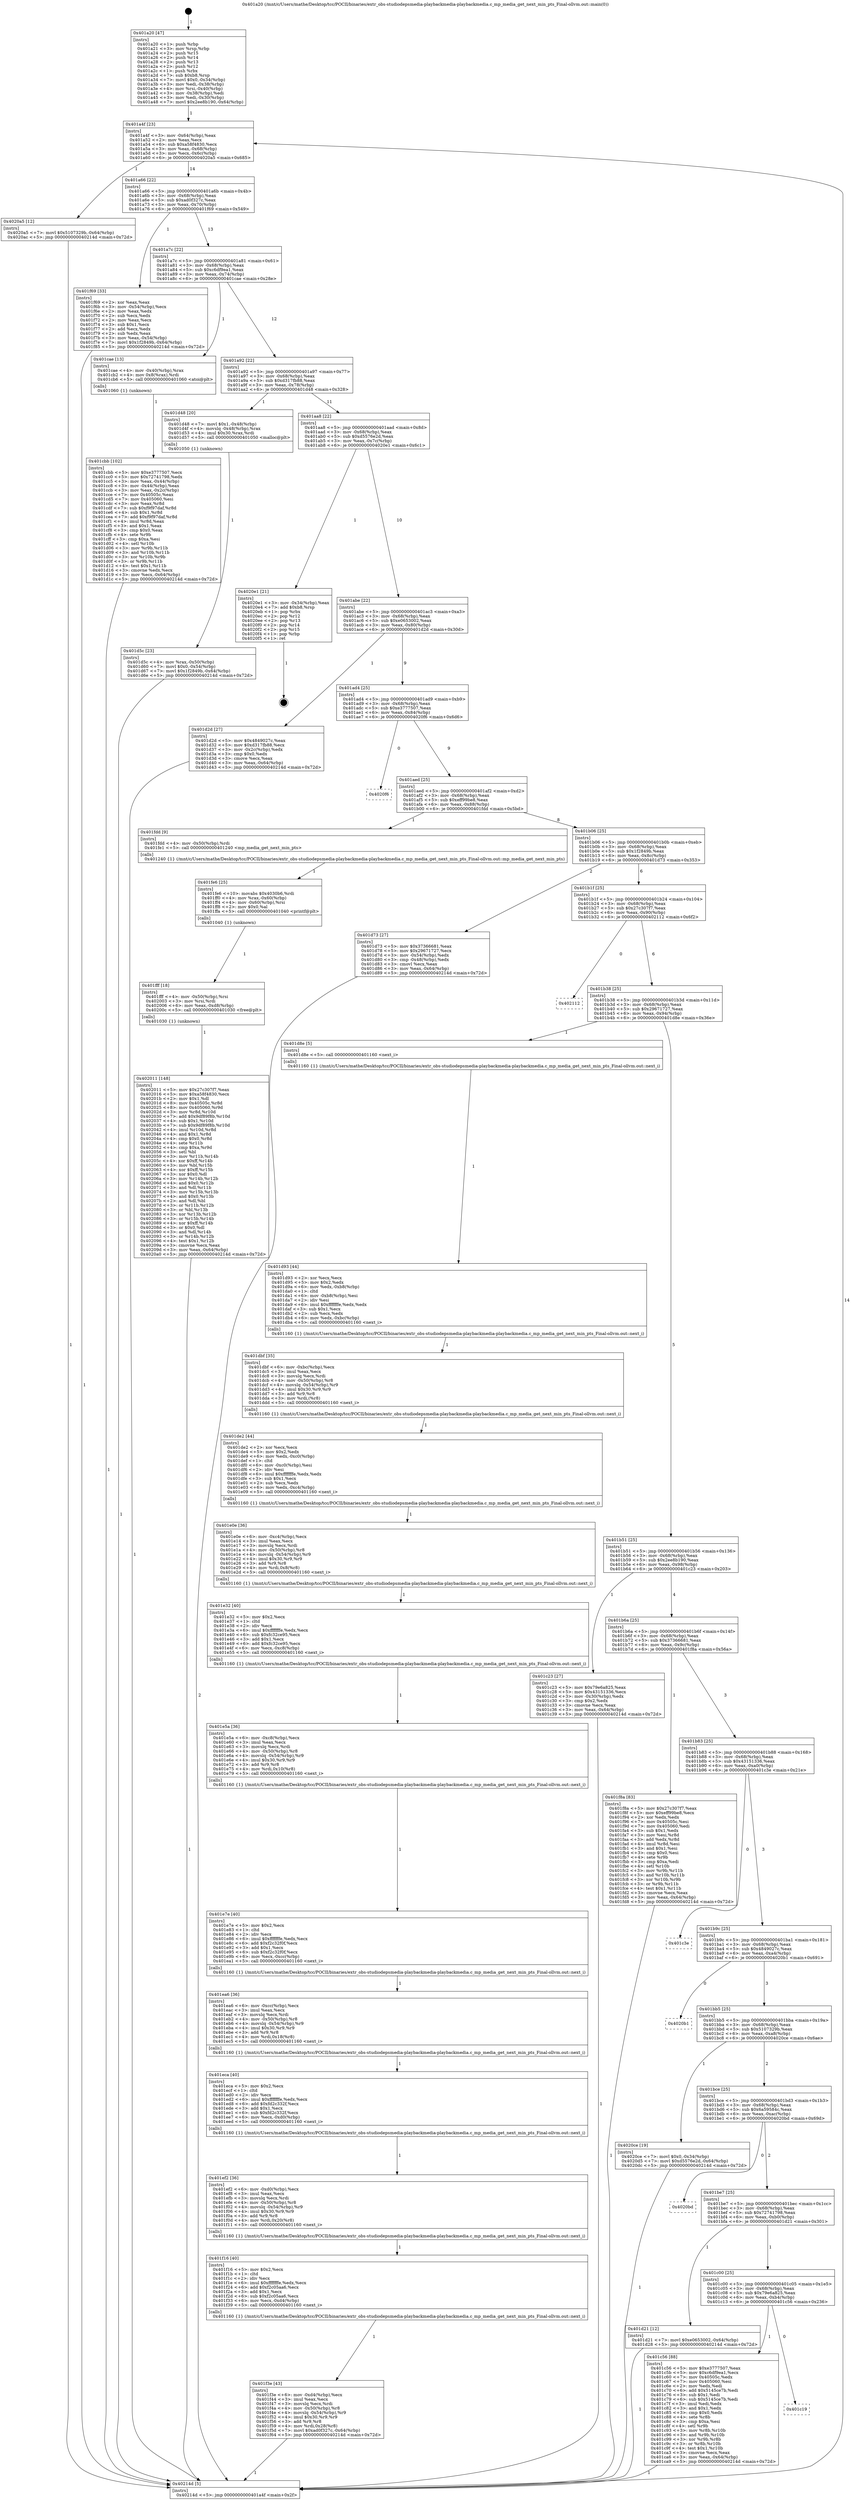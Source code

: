 digraph "0x401a20" {
  label = "0x401a20 (/mnt/c/Users/mathe/Desktop/tcc/POCII/binaries/extr_obs-studiodepsmedia-playbackmedia-playbackmedia.c_mp_media_get_next_min_pts_Final-ollvm.out::main(0))"
  labelloc = "t"
  node[shape=record]

  Entry [label="",width=0.3,height=0.3,shape=circle,fillcolor=black,style=filled]
  "0x401a4f" [label="{
     0x401a4f [23]\l
     | [instrs]\l
     &nbsp;&nbsp;0x401a4f \<+3\>: mov -0x64(%rbp),%eax\l
     &nbsp;&nbsp;0x401a52 \<+2\>: mov %eax,%ecx\l
     &nbsp;&nbsp;0x401a54 \<+6\>: sub $0xa58f4830,%ecx\l
     &nbsp;&nbsp;0x401a5a \<+3\>: mov %eax,-0x68(%rbp)\l
     &nbsp;&nbsp;0x401a5d \<+3\>: mov %ecx,-0x6c(%rbp)\l
     &nbsp;&nbsp;0x401a60 \<+6\>: je 00000000004020a5 \<main+0x685\>\l
  }"]
  "0x4020a5" [label="{
     0x4020a5 [12]\l
     | [instrs]\l
     &nbsp;&nbsp;0x4020a5 \<+7\>: movl $0x5107329b,-0x64(%rbp)\l
     &nbsp;&nbsp;0x4020ac \<+5\>: jmp 000000000040214d \<main+0x72d\>\l
  }"]
  "0x401a66" [label="{
     0x401a66 [22]\l
     | [instrs]\l
     &nbsp;&nbsp;0x401a66 \<+5\>: jmp 0000000000401a6b \<main+0x4b\>\l
     &nbsp;&nbsp;0x401a6b \<+3\>: mov -0x68(%rbp),%eax\l
     &nbsp;&nbsp;0x401a6e \<+5\>: sub $0xad0f327c,%eax\l
     &nbsp;&nbsp;0x401a73 \<+3\>: mov %eax,-0x70(%rbp)\l
     &nbsp;&nbsp;0x401a76 \<+6\>: je 0000000000401f69 \<main+0x549\>\l
  }"]
  Exit [label="",width=0.3,height=0.3,shape=circle,fillcolor=black,style=filled,peripheries=2]
  "0x401f69" [label="{
     0x401f69 [33]\l
     | [instrs]\l
     &nbsp;&nbsp;0x401f69 \<+2\>: xor %eax,%eax\l
     &nbsp;&nbsp;0x401f6b \<+3\>: mov -0x54(%rbp),%ecx\l
     &nbsp;&nbsp;0x401f6e \<+2\>: mov %eax,%edx\l
     &nbsp;&nbsp;0x401f70 \<+2\>: sub %ecx,%edx\l
     &nbsp;&nbsp;0x401f72 \<+2\>: mov %eax,%ecx\l
     &nbsp;&nbsp;0x401f74 \<+3\>: sub $0x1,%ecx\l
     &nbsp;&nbsp;0x401f77 \<+2\>: add %ecx,%edx\l
     &nbsp;&nbsp;0x401f79 \<+2\>: sub %edx,%eax\l
     &nbsp;&nbsp;0x401f7b \<+3\>: mov %eax,-0x54(%rbp)\l
     &nbsp;&nbsp;0x401f7e \<+7\>: movl $0x1f2849b,-0x64(%rbp)\l
     &nbsp;&nbsp;0x401f85 \<+5\>: jmp 000000000040214d \<main+0x72d\>\l
  }"]
  "0x401a7c" [label="{
     0x401a7c [22]\l
     | [instrs]\l
     &nbsp;&nbsp;0x401a7c \<+5\>: jmp 0000000000401a81 \<main+0x61\>\l
     &nbsp;&nbsp;0x401a81 \<+3\>: mov -0x68(%rbp),%eax\l
     &nbsp;&nbsp;0x401a84 \<+5\>: sub $0xc6df9ea1,%eax\l
     &nbsp;&nbsp;0x401a89 \<+3\>: mov %eax,-0x74(%rbp)\l
     &nbsp;&nbsp;0x401a8c \<+6\>: je 0000000000401cae \<main+0x28e\>\l
  }"]
  "0x402011" [label="{
     0x402011 [148]\l
     | [instrs]\l
     &nbsp;&nbsp;0x402011 \<+5\>: mov $0x27c307f7,%eax\l
     &nbsp;&nbsp;0x402016 \<+5\>: mov $0xa58f4830,%ecx\l
     &nbsp;&nbsp;0x40201b \<+2\>: mov $0x1,%dl\l
     &nbsp;&nbsp;0x40201d \<+8\>: mov 0x40505c,%r8d\l
     &nbsp;&nbsp;0x402025 \<+8\>: mov 0x405060,%r9d\l
     &nbsp;&nbsp;0x40202d \<+3\>: mov %r8d,%r10d\l
     &nbsp;&nbsp;0x402030 \<+7\>: add $0x9df89f8b,%r10d\l
     &nbsp;&nbsp;0x402037 \<+4\>: sub $0x1,%r10d\l
     &nbsp;&nbsp;0x40203b \<+7\>: sub $0x9df89f8b,%r10d\l
     &nbsp;&nbsp;0x402042 \<+4\>: imul %r10d,%r8d\l
     &nbsp;&nbsp;0x402046 \<+4\>: and $0x1,%r8d\l
     &nbsp;&nbsp;0x40204a \<+4\>: cmp $0x0,%r8d\l
     &nbsp;&nbsp;0x40204e \<+4\>: sete %r11b\l
     &nbsp;&nbsp;0x402052 \<+4\>: cmp $0xa,%r9d\l
     &nbsp;&nbsp;0x402056 \<+3\>: setl %bl\l
     &nbsp;&nbsp;0x402059 \<+3\>: mov %r11b,%r14b\l
     &nbsp;&nbsp;0x40205c \<+4\>: xor $0xff,%r14b\l
     &nbsp;&nbsp;0x402060 \<+3\>: mov %bl,%r15b\l
     &nbsp;&nbsp;0x402063 \<+4\>: xor $0xff,%r15b\l
     &nbsp;&nbsp;0x402067 \<+3\>: xor $0x0,%dl\l
     &nbsp;&nbsp;0x40206a \<+3\>: mov %r14b,%r12b\l
     &nbsp;&nbsp;0x40206d \<+4\>: and $0x0,%r12b\l
     &nbsp;&nbsp;0x402071 \<+3\>: and %dl,%r11b\l
     &nbsp;&nbsp;0x402074 \<+3\>: mov %r15b,%r13b\l
     &nbsp;&nbsp;0x402077 \<+4\>: and $0x0,%r13b\l
     &nbsp;&nbsp;0x40207b \<+2\>: and %dl,%bl\l
     &nbsp;&nbsp;0x40207d \<+3\>: or %r11b,%r12b\l
     &nbsp;&nbsp;0x402080 \<+3\>: or %bl,%r13b\l
     &nbsp;&nbsp;0x402083 \<+3\>: xor %r13b,%r12b\l
     &nbsp;&nbsp;0x402086 \<+3\>: or %r15b,%r14b\l
     &nbsp;&nbsp;0x402089 \<+4\>: xor $0xff,%r14b\l
     &nbsp;&nbsp;0x40208d \<+3\>: or $0x0,%dl\l
     &nbsp;&nbsp;0x402090 \<+3\>: and %dl,%r14b\l
     &nbsp;&nbsp;0x402093 \<+3\>: or %r14b,%r12b\l
     &nbsp;&nbsp;0x402096 \<+4\>: test $0x1,%r12b\l
     &nbsp;&nbsp;0x40209a \<+3\>: cmovne %ecx,%eax\l
     &nbsp;&nbsp;0x40209d \<+3\>: mov %eax,-0x64(%rbp)\l
     &nbsp;&nbsp;0x4020a0 \<+5\>: jmp 000000000040214d \<main+0x72d\>\l
  }"]
  "0x401cae" [label="{
     0x401cae [13]\l
     | [instrs]\l
     &nbsp;&nbsp;0x401cae \<+4\>: mov -0x40(%rbp),%rax\l
     &nbsp;&nbsp;0x401cb2 \<+4\>: mov 0x8(%rax),%rdi\l
     &nbsp;&nbsp;0x401cb6 \<+5\>: call 0000000000401060 \<atoi@plt\>\l
     | [calls]\l
     &nbsp;&nbsp;0x401060 \{1\} (unknown)\l
  }"]
  "0x401a92" [label="{
     0x401a92 [22]\l
     | [instrs]\l
     &nbsp;&nbsp;0x401a92 \<+5\>: jmp 0000000000401a97 \<main+0x77\>\l
     &nbsp;&nbsp;0x401a97 \<+3\>: mov -0x68(%rbp),%eax\l
     &nbsp;&nbsp;0x401a9a \<+5\>: sub $0xd317fb88,%eax\l
     &nbsp;&nbsp;0x401a9f \<+3\>: mov %eax,-0x78(%rbp)\l
     &nbsp;&nbsp;0x401aa2 \<+6\>: je 0000000000401d48 \<main+0x328\>\l
  }"]
  "0x401fff" [label="{
     0x401fff [18]\l
     | [instrs]\l
     &nbsp;&nbsp;0x401fff \<+4\>: mov -0x50(%rbp),%rsi\l
     &nbsp;&nbsp;0x402003 \<+3\>: mov %rsi,%rdi\l
     &nbsp;&nbsp;0x402006 \<+6\>: mov %eax,-0xd8(%rbp)\l
     &nbsp;&nbsp;0x40200c \<+5\>: call 0000000000401030 \<free@plt\>\l
     | [calls]\l
     &nbsp;&nbsp;0x401030 \{1\} (unknown)\l
  }"]
  "0x401d48" [label="{
     0x401d48 [20]\l
     | [instrs]\l
     &nbsp;&nbsp;0x401d48 \<+7\>: movl $0x1,-0x48(%rbp)\l
     &nbsp;&nbsp;0x401d4f \<+4\>: movslq -0x48(%rbp),%rax\l
     &nbsp;&nbsp;0x401d53 \<+4\>: imul $0x30,%rax,%rdi\l
     &nbsp;&nbsp;0x401d57 \<+5\>: call 0000000000401050 \<malloc@plt\>\l
     | [calls]\l
     &nbsp;&nbsp;0x401050 \{1\} (unknown)\l
  }"]
  "0x401aa8" [label="{
     0x401aa8 [22]\l
     | [instrs]\l
     &nbsp;&nbsp;0x401aa8 \<+5\>: jmp 0000000000401aad \<main+0x8d\>\l
     &nbsp;&nbsp;0x401aad \<+3\>: mov -0x68(%rbp),%eax\l
     &nbsp;&nbsp;0x401ab0 \<+5\>: sub $0xd5576e2d,%eax\l
     &nbsp;&nbsp;0x401ab5 \<+3\>: mov %eax,-0x7c(%rbp)\l
     &nbsp;&nbsp;0x401ab8 \<+6\>: je 00000000004020e1 \<main+0x6c1\>\l
  }"]
  "0x401fe6" [label="{
     0x401fe6 [25]\l
     | [instrs]\l
     &nbsp;&nbsp;0x401fe6 \<+10\>: movabs $0x4030b6,%rdi\l
     &nbsp;&nbsp;0x401ff0 \<+4\>: mov %rax,-0x60(%rbp)\l
     &nbsp;&nbsp;0x401ff4 \<+4\>: mov -0x60(%rbp),%rsi\l
     &nbsp;&nbsp;0x401ff8 \<+2\>: mov $0x0,%al\l
     &nbsp;&nbsp;0x401ffa \<+5\>: call 0000000000401040 \<printf@plt\>\l
     | [calls]\l
     &nbsp;&nbsp;0x401040 \{1\} (unknown)\l
  }"]
  "0x4020e1" [label="{
     0x4020e1 [21]\l
     | [instrs]\l
     &nbsp;&nbsp;0x4020e1 \<+3\>: mov -0x34(%rbp),%eax\l
     &nbsp;&nbsp;0x4020e4 \<+7\>: add $0xb8,%rsp\l
     &nbsp;&nbsp;0x4020eb \<+1\>: pop %rbx\l
     &nbsp;&nbsp;0x4020ec \<+2\>: pop %r12\l
     &nbsp;&nbsp;0x4020ee \<+2\>: pop %r13\l
     &nbsp;&nbsp;0x4020f0 \<+2\>: pop %r14\l
     &nbsp;&nbsp;0x4020f2 \<+2\>: pop %r15\l
     &nbsp;&nbsp;0x4020f4 \<+1\>: pop %rbp\l
     &nbsp;&nbsp;0x4020f5 \<+1\>: ret\l
  }"]
  "0x401abe" [label="{
     0x401abe [22]\l
     | [instrs]\l
     &nbsp;&nbsp;0x401abe \<+5\>: jmp 0000000000401ac3 \<main+0xa3\>\l
     &nbsp;&nbsp;0x401ac3 \<+3\>: mov -0x68(%rbp),%eax\l
     &nbsp;&nbsp;0x401ac6 \<+5\>: sub $0xe0653002,%eax\l
     &nbsp;&nbsp;0x401acb \<+3\>: mov %eax,-0x80(%rbp)\l
     &nbsp;&nbsp;0x401ace \<+6\>: je 0000000000401d2d \<main+0x30d\>\l
  }"]
  "0x401f3e" [label="{
     0x401f3e [43]\l
     | [instrs]\l
     &nbsp;&nbsp;0x401f3e \<+6\>: mov -0xd4(%rbp),%ecx\l
     &nbsp;&nbsp;0x401f44 \<+3\>: imul %eax,%ecx\l
     &nbsp;&nbsp;0x401f47 \<+3\>: movslq %ecx,%rdi\l
     &nbsp;&nbsp;0x401f4a \<+4\>: mov -0x50(%rbp),%r8\l
     &nbsp;&nbsp;0x401f4e \<+4\>: movslq -0x54(%rbp),%r9\l
     &nbsp;&nbsp;0x401f52 \<+4\>: imul $0x30,%r9,%r9\l
     &nbsp;&nbsp;0x401f56 \<+3\>: add %r9,%r8\l
     &nbsp;&nbsp;0x401f59 \<+4\>: mov %rdi,0x28(%r8)\l
     &nbsp;&nbsp;0x401f5d \<+7\>: movl $0xad0f327c,-0x64(%rbp)\l
     &nbsp;&nbsp;0x401f64 \<+5\>: jmp 000000000040214d \<main+0x72d\>\l
  }"]
  "0x401d2d" [label="{
     0x401d2d [27]\l
     | [instrs]\l
     &nbsp;&nbsp;0x401d2d \<+5\>: mov $0x4849027c,%eax\l
     &nbsp;&nbsp;0x401d32 \<+5\>: mov $0xd317fb88,%ecx\l
     &nbsp;&nbsp;0x401d37 \<+3\>: mov -0x2c(%rbp),%edx\l
     &nbsp;&nbsp;0x401d3a \<+3\>: cmp $0x0,%edx\l
     &nbsp;&nbsp;0x401d3d \<+3\>: cmove %ecx,%eax\l
     &nbsp;&nbsp;0x401d40 \<+3\>: mov %eax,-0x64(%rbp)\l
     &nbsp;&nbsp;0x401d43 \<+5\>: jmp 000000000040214d \<main+0x72d\>\l
  }"]
  "0x401ad4" [label="{
     0x401ad4 [25]\l
     | [instrs]\l
     &nbsp;&nbsp;0x401ad4 \<+5\>: jmp 0000000000401ad9 \<main+0xb9\>\l
     &nbsp;&nbsp;0x401ad9 \<+3\>: mov -0x68(%rbp),%eax\l
     &nbsp;&nbsp;0x401adc \<+5\>: sub $0xe3777507,%eax\l
     &nbsp;&nbsp;0x401ae1 \<+6\>: mov %eax,-0x84(%rbp)\l
     &nbsp;&nbsp;0x401ae7 \<+6\>: je 00000000004020f6 \<main+0x6d6\>\l
  }"]
  "0x401f16" [label="{
     0x401f16 [40]\l
     | [instrs]\l
     &nbsp;&nbsp;0x401f16 \<+5\>: mov $0x2,%ecx\l
     &nbsp;&nbsp;0x401f1b \<+1\>: cltd\l
     &nbsp;&nbsp;0x401f1c \<+2\>: idiv %ecx\l
     &nbsp;&nbsp;0x401f1e \<+6\>: imul $0xfffffffe,%edx,%ecx\l
     &nbsp;&nbsp;0x401f24 \<+6\>: add $0xf2c05aa6,%ecx\l
     &nbsp;&nbsp;0x401f2a \<+3\>: add $0x1,%ecx\l
     &nbsp;&nbsp;0x401f2d \<+6\>: sub $0xf2c05aa6,%ecx\l
     &nbsp;&nbsp;0x401f33 \<+6\>: mov %ecx,-0xd4(%rbp)\l
     &nbsp;&nbsp;0x401f39 \<+5\>: call 0000000000401160 \<next_i\>\l
     | [calls]\l
     &nbsp;&nbsp;0x401160 \{1\} (/mnt/c/Users/mathe/Desktop/tcc/POCII/binaries/extr_obs-studiodepsmedia-playbackmedia-playbackmedia.c_mp_media_get_next_min_pts_Final-ollvm.out::next_i)\l
  }"]
  "0x4020f6" [label="{
     0x4020f6\l
  }", style=dashed]
  "0x401aed" [label="{
     0x401aed [25]\l
     | [instrs]\l
     &nbsp;&nbsp;0x401aed \<+5\>: jmp 0000000000401af2 \<main+0xd2\>\l
     &nbsp;&nbsp;0x401af2 \<+3\>: mov -0x68(%rbp),%eax\l
     &nbsp;&nbsp;0x401af5 \<+5\>: sub $0xeff99be8,%eax\l
     &nbsp;&nbsp;0x401afa \<+6\>: mov %eax,-0x88(%rbp)\l
     &nbsp;&nbsp;0x401b00 \<+6\>: je 0000000000401fdd \<main+0x5bd\>\l
  }"]
  "0x401ef2" [label="{
     0x401ef2 [36]\l
     | [instrs]\l
     &nbsp;&nbsp;0x401ef2 \<+6\>: mov -0xd0(%rbp),%ecx\l
     &nbsp;&nbsp;0x401ef8 \<+3\>: imul %eax,%ecx\l
     &nbsp;&nbsp;0x401efb \<+3\>: movslq %ecx,%rdi\l
     &nbsp;&nbsp;0x401efe \<+4\>: mov -0x50(%rbp),%r8\l
     &nbsp;&nbsp;0x401f02 \<+4\>: movslq -0x54(%rbp),%r9\l
     &nbsp;&nbsp;0x401f06 \<+4\>: imul $0x30,%r9,%r9\l
     &nbsp;&nbsp;0x401f0a \<+3\>: add %r9,%r8\l
     &nbsp;&nbsp;0x401f0d \<+4\>: mov %rdi,0x20(%r8)\l
     &nbsp;&nbsp;0x401f11 \<+5\>: call 0000000000401160 \<next_i\>\l
     | [calls]\l
     &nbsp;&nbsp;0x401160 \{1\} (/mnt/c/Users/mathe/Desktop/tcc/POCII/binaries/extr_obs-studiodepsmedia-playbackmedia-playbackmedia.c_mp_media_get_next_min_pts_Final-ollvm.out::next_i)\l
  }"]
  "0x401fdd" [label="{
     0x401fdd [9]\l
     | [instrs]\l
     &nbsp;&nbsp;0x401fdd \<+4\>: mov -0x50(%rbp),%rdi\l
     &nbsp;&nbsp;0x401fe1 \<+5\>: call 0000000000401240 \<mp_media_get_next_min_pts\>\l
     | [calls]\l
     &nbsp;&nbsp;0x401240 \{1\} (/mnt/c/Users/mathe/Desktop/tcc/POCII/binaries/extr_obs-studiodepsmedia-playbackmedia-playbackmedia.c_mp_media_get_next_min_pts_Final-ollvm.out::mp_media_get_next_min_pts)\l
  }"]
  "0x401b06" [label="{
     0x401b06 [25]\l
     | [instrs]\l
     &nbsp;&nbsp;0x401b06 \<+5\>: jmp 0000000000401b0b \<main+0xeb\>\l
     &nbsp;&nbsp;0x401b0b \<+3\>: mov -0x68(%rbp),%eax\l
     &nbsp;&nbsp;0x401b0e \<+5\>: sub $0x1f2849b,%eax\l
     &nbsp;&nbsp;0x401b13 \<+6\>: mov %eax,-0x8c(%rbp)\l
     &nbsp;&nbsp;0x401b19 \<+6\>: je 0000000000401d73 \<main+0x353\>\l
  }"]
  "0x401eca" [label="{
     0x401eca [40]\l
     | [instrs]\l
     &nbsp;&nbsp;0x401eca \<+5\>: mov $0x2,%ecx\l
     &nbsp;&nbsp;0x401ecf \<+1\>: cltd\l
     &nbsp;&nbsp;0x401ed0 \<+2\>: idiv %ecx\l
     &nbsp;&nbsp;0x401ed2 \<+6\>: imul $0xfffffffe,%edx,%ecx\l
     &nbsp;&nbsp;0x401ed8 \<+6\>: add $0xfd2c332f,%ecx\l
     &nbsp;&nbsp;0x401ede \<+3\>: add $0x1,%ecx\l
     &nbsp;&nbsp;0x401ee1 \<+6\>: sub $0xfd2c332f,%ecx\l
     &nbsp;&nbsp;0x401ee7 \<+6\>: mov %ecx,-0xd0(%rbp)\l
     &nbsp;&nbsp;0x401eed \<+5\>: call 0000000000401160 \<next_i\>\l
     | [calls]\l
     &nbsp;&nbsp;0x401160 \{1\} (/mnt/c/Users/mathe/Desktop/tcc/POCII/binaries/extr_obs-studiodepsmedia-playbackmedia-playbackmedia.c_mp_media_get_next_min_pts_Final-ollvm.out::next_i)\l
  }"]
  "0x401d73" [label="{
     0x401d73 [27]\l
     | [instrs]\l
     &nbsp;&nbsp;0x401d73 \<+5\>: mov $0x37366681,%eax\l
     &nbsp;&nbsp;0x401d78 \<+5\>: mov $0x29671727,%ecx\l
     &nbsp;&nbsp;0x401d7d \<+3\>: mov -0x54(%rbp),%edx\l
     &nbsp;&nbsp;0x401d80 \<+3\>: cmp -0x48(%rbp),%edx\l
     &nbsp;&nbsp;0x401d83 \<+3\>: cmovl %ecx,%eax\l
     &nbsp;&nbsp;0x401d86 \<+3\>: mov %eax,-0x64(%rbp)\l
     &nbsp;&nbsp;0x401d89 \<+5\>: jmp 000000000040214d \<main+0x72d\>\l
  }"]
  "0x401b1f" [label="{
     0x401b1f [25]\l
     | [instrs]\l
     &nbsp;&nbsp;0x401b1f \<+5\>: jmp 0000000000401b24 \<main+0x104\>\l
     &nbsp;&nbsp;0x401b24 \<+3\>: mov -0x68(%rbp),%eax\l
     &nbsp;&nbsp;0x401b27 \<+5\>: sub $0x27c307f7,%eax\l
     &nbsp;&nbsp;0x401b2c \<+6\>: mov %eax,-0x90(%rbp)\l
     &nbsp;&nbsp;0x401b32 \<+6\>: je 0000000000402112 \<main+0x6f2\>\l
  }"]
  "0x401ea6" [label="{
     0x401ea6 [36]\l
     | [instrs]\l
     &nbsp;&nbsp;0x401ea6 \<+6\>: mov -0xcc(%rbp),%ecx\l
     &nbsp;&nbsp;0x401eac \<+3\>: imul %eax,%ecx\l
     &nbsp;&nbsp;0x401eaf \<+3\>: movslq %ecx,%rdi\l
     &nbsp;&nbsp;0x401eb2 \<+4\>: mov -0x50(%rbp),%r8\l
     &nbsp;&nbsp;0x401eb6 \<+4\>: movslq -0x54(%rbp),%r9\l
     &nbsp;&nbsp;0x401eba \<+4\>: imul $0x30,%r9,%r9\l
     &nbsp;&nbsp;0x401ebe \<+3\>: add %r9,%r8\l
     &nbsp;&nbsp;0x401ec1 \<+4\>: mov %rdi,0x18(%r8)\l
     &nbsp;&nbsp;0x401ec5 \<+5\>: call 0000000000401160 \<next_i\>\l
     | [calls]\l
     &nbsp;&nbsp;0x401160 \{1\} (/mnt/c/Users/mathe/Desktop/tcc/POCII/binaries/extr_obs-studiodepsmedia-playbackmedia-playbackmedia.c_mp_media_get_next_min_pts_Final-ollvm.out::next_i)\l
  }"]
  "0x402112" [label="{
     0x402112\l
  }", style=dashed]
  "0x401b38" [label="{
     0x401b38 [25]\l
     | [instrs]\l
     &nbsp;&nbsp;0x401b38 \<+5\>: jmp 0000000000401b3d \<main+0x11d\>\l
     &nbsp;&nbsp;0x401b3d \<+3\>: mov -0x68(%rbp),%eax\l
     &nbsp;&nbsp;0x401b40 \<+5\>: sub $0x29671727,%eax\l
     &nbsp;&nbsp;0x401b45 \<+6\>: mov %eax,-0x94(%rbp)\l
     &nbsp;&nbsp;0x401b4b \<+6\>: je 0000000000401d8e \<main+0x36e\>\l
  }"]
  "0x401e7e" [label="{
     0x401e7e [40]\l
     | [instrs]\l
     &nbsp;&nbsp;0x401e7e \<+5\>: mov $0x2,%ecx\l
     &nbsp;&nbsp;0x401e83 \<+1\>: cltd\l
     &nbsp;&nbsp;0x401e84 \<+2\>: idiv %ecx\l
     &nbsp;&nbsp;0x401e86 \<+6\>: imul $0xfffffffe,%edx,%ecx\l
     &nbsp;&nbsp;0x401e8c \<+6\>: add $0xf2c32f0f,%ecx\l
     &nbsp;&nbsp;0x401e92 \<+3\>: add $0x1,%ecx\l
     &nbsp;&nbsp;0x401e95 \<+6\>: sub $0xf2c32f0f,%ecx\l
     &nbsp;&nbsp;0x401e9b \<+6\>: mov %ecx,-0xcc(%rbp)\l
     &nbsp;&nbsp;0x401ea1 \<+5\>: call 0000000000401160 \<next_i\>\l
     | [calls]\l
     &nbsp;&nbsp;0x401160 \{1\} (/mnt/c/Users/mathe/Desktop/tcc/POCII/binaries/extr_obs-studiodepsmedia-playbackmedia-playbackmedia.c_mp_media_get_next_min_pts_Final-ollvm.out::next_i)\l
  }"]
  "0x401d8e" [label="{
     0x401d8e [5]\l
     | [instrs]\l
     &nbsp;&nbsp;0x401d8e \<+5\>: call 0000000000401160 \<next_i\>\l
     | [calls]\l
     &nbsp;&nbsp;0x401160 \{1\} (/mnt/c/Users/mathe/Desktop/tcc/POCII/binaries/extr_obs-studiodepsmedia-playbackmedia-playbackmedia.c_mp_media_get_next_min_pts_Final-ollvm.out::next_i)\l
  }"]
  "0x401b51" [label="{
     0x401b51 [25]\l
     | [instrs]\l
     &nbsp;&nbsp;0x401b51 \<+5\>: jmp 0000000000401b56 \<main+0x136\>\l
     &nbsp;&nbsp;0x401b56 \<+3\>: mov -0x68(%rbp),%eax\l
     &nbsp;&nbsp;0x401b59 \<+5\>: sub $0x2ee8b190,%eax\l
     &nbsp;&nbsp;0x401b5e \<+6\>: mov %eax,-0x98(%rbp)\l
     &nbsp;&nbsp;0x401b64 \<+6\>: je 0000000000401c23 \<main+0x203\>\l
  }"]
  "0x401e5a" [label="{
     0x401e5a [36]\l
     | [instrs]\l
     &nbsp;&nbsp;0x401e5a \<+6\>: mov -0xc8(%rbp),%ecx\l
     &nbsp;&nbsp;0x401e60 \<+3\>: imul %eax,%ecx\l
     &nbsp;&nbsp;0x401e63 \<+3\>: movslq %ecx,%rdi\l
     &nbsp;&nbsp;0x401e66 \<+4\>: mov -0x50(%rbp),%r8\l
     &nbsp;&nbsp;0x401e6a \<+4\>: movslq -0x54(%rbp),%r9\l
     &nbsp;&nbsp;0x401e6e \<+4\>: imul $0x30,%r9,%r9\l
     &nbsp;&nbsp;0x401e72 \<+3\>: add %r9,%r8\l
     &nbsp;&nbsp;0x401e75 \<+4\>: mov %rdi,0x10(%r8)\l
     &nbsp;&nbsp;0x401e79 \<+5\>: call 0000000000401160 \<next_i\>\l
     | [calls]\l
     &nbsp;&nbsp;0x401160 \{1\} (/mnt/c/Users/mathe/Desktop/tcc/POCII/binaries/extr_obs-studiodepsmedia-playbackmedia-playbackmedia.c_mp_media_get_next_min_pts_Final-ollvm.out::next_i)\l
  }"]
  "0x401c23" [label="{
     0x401c23 [27]\l
     | [instrs]\l
     &nbsp;&nbsp;0x401c23 \<+5\>: mov $0x79e6a825,%eax\l
     &nbsp;&nbsp;0x401c28 \<+5\>: mov $0x43151336,%ecx\l
     &nbsp;&nbsp;0x401c2d \<+3\>: mov -0x30(%rbp),%edx\l
     &nbsp;&nbsp;0x401c30 \<+3\>: cmp $0x2,%edx\l
     &nbsp;&nbsp;0x401c33 \<+3\>: cmovne %ecx,%eax\l
     &nbsp;&nbsp;0x401c36 \<+3\>: mov %eax,-0x64(%rbp)\l
     &nbsp;&nbsp;0x401c39 \<+5\>: jmp 000000000040214d \<main+0x72d\>\l
  }"]
  "0x401b6a" [label="{
     0x401b6a [25]\l
     | [instrs]\l
     &nbsp;&nbsp;0x401b6a \<+5\>: jmp 0000000000401b6f \<main+0x14f\>\l
     &nbsp;&nbsp;0x401b6f \<+3\>: mov -0x68(%rbp),%eax\l
     &nbsp;&nbsp;0x401b72 \<+5\>: sub $0x37366681,%eax\l
     &nbsp;&nbsp;0x401b77 \<+6\>: mov %eax,-0x9c(%rbp)\l
     &nbsp;&nbsp;0x401b7d \<+6\>: je 0000000000401f8a \<main+0x56a\>\l
  }"]
  "0x40214d" [label="{
     0x40214d [5]\l
     | [instrs]\l
     &nbsp;&nbsp;0x40214d \<+5\>: jmp 0000000000401a4f \<main+0x2f\>\l
  }"]
  "0x401a20" [label="{
     0x401a20 [47]\l
     | [instrs]\l
     &nbsp;&nbsp;0x401a20 \<+1\>: push %rbp\l
     &nbsp;&nbsp;0x401a21 \<+3\>: mov %rsp,%rbp\l
     &nbsp;&nbsp;0x401a24 \<+2\>: push %r15\l
     &nbsp;&nbsp;0x401a26 \<+2\>: push %r14\l
     &nbsp;&nbsp;0x401a28 \<+2\>: push %r13\l
     &nbsp;&nbsp;0x401a2a \<+2\>: push %r12\l
     &nbsp;&nbsp;0x401a2c \<+1\>: push %rbx\l
     &nbsp;&nbsp;0x401a2d \<+7\>: sub $0xb8,%rsp\l
     &nbsp;&nbsp;0x401a34 \<+7\>: movl $0x0,-0x34(%rbp)\l
     &nbsp;&nbsp;0x401a3b \<+3\>: mov %edi,-0x38(%rbp)\l
     &nbsp;&nbsp;0x401a3e \<+4\>: mov %rsi,-0x40(%rbp)\l
     &nbsp;&nbsp;0x401a42 \<+3\>: mov -0x38(%rbp),%edi\l
     &nbsp;&nbsp;0x401a45 \<+3\>: mov %edi,-0x30(%rbp)\l
     &nbsp;&nbsp;0x401a48 \<+7\>: movl $0x2ee8b190,-0x64(%rbp)\l
  }"]
  "0x401e32" [label="{
     0x401e32 [40]\l
     | [instrs]\l
     &nbsp;&nbsp;0x401e32 \<+5\>: mov $0x2,%ecx\l
     &nbsp;&nbsp;0x401e37 \<+1\>: cltd\l
     &nbsp;&nbsp;0x401e38 \<+2\>: idiv %ecx\l
     &nbsp;&nbsp;0x401e3a \<+6\>: imul $0xfffffffe,%edx,%ecx\l
     &nbsp;&nbsp;0x401e40 \<+6\>: sub $0xfc32ce95,%ecx\l
     &nbsp;&nbsp;0x401e46 \<+3\>: add $0x1,%ecx\l
     &nbsp;&nbsp;0x401e49 \<+6\>: add $0xfc32ce95,%ecx\l
     &nbsp;&nbsp;0x401e4f \<+6\>: mov %ecx,-0xc8(%rbp)\l
     &nbsp;&nbsp;0x401e55 \<+5\>: call 0000000000401160 \<next_i\>\l
     | [calls]\l
     &nbsp;&nbsp;0x401160 \{1\} (/mnt/c/Users/mathe/Desktop/tcc/POCII/binaries/extr_obs-studiodepsmedia-playbackmedia-playbackmedia.c_mp_media_get_next_min_pts_Final-ollvm.out::next_i)\l
  }"]
  "0x401f8a" [label="{
     0x401f8a [83]\l
     | [instrs]\l
     &nbsp;&nbsp;0x401f8a \<+5\>: mov $0x27c307f7,%eax\l
     &nbsp;&nbsp;0x401f8f \<+5\>: mov $0xeff99be8,%ecx\l
     &nbsp;&nbsp;0x401f94 \<+2\>: xor %edx,%edx\l
     &nbsp;&nbsp;0x401f96 \<+7\>: mov 0x40505c,%esi\l
     &nbsp;&nbsp;0x401f9d \<+7\>: mov 0x405060,%edi\l
     &nbsp;&nbsp;0x401fa4 \<+3\>: sub $0x1,%edx\l
     &nbsp;&nbsp;0x401fa7 \<+3\>: mov %esi,%r8d\l
     &nbsp;&nbsp;0x401faa \<+3\>: add %edx,%r8d\l
     &nbsp;&nbsp;0x401fad \<+4\>: imul %r8d,%esi\l
     &nbsp;&nbsp;0x401fb1 \<+3\>: and $0x1,%esi\l
     &nbsp;&nbsp;0x401fb4 \<+3\>: cmp $0x0,%esi\l
     &nbsp;&nbsp;0x401fb7 \<+4\>: sete %r9b\l
     &nbsp;&nbsp;0x401fbb \<+3\>: cmp $0xa,%edi\l
     &nbsp;&nbsp;0x401fbe \<+4\>: setl %r10b\l
     &nbsp;&nbsp;0x401fc2 \<+3\>: mov %r9b,%r11b\l
     &nbsp;&nbsp;0x401fc5 \<+3\>: and %r10b,%r11b\l
     &nbsp;&nbsp;0x401fc8 \<+3\>: xor %r10b,%r9b\l
     &nbsp;&nbsp;0x401fcb \<+3\>: or %r9b,%r11b\l
     &nbsp;&nbsp;0x401fce \<+4\>: test $0x1,%r11b\l
     &nbsp;&nbsp;0x401fd2 \<+3\>: cmovne %ecx,%eax\l
     &nbsp;&nbsp;0x401fd5 \<+3\>: mov %eax,-0x64(%rbp)\l
     &nbsp;&nbsp;0x401fd8 \<+5\>: jmp 000000000040214d \<main+0x72d\>\l
  }"]
  "0x401b83" [label="{
     0x401b83 [25]\l
     | [instrs]\l
     &nbsp;&nbsp;0x401b83 \<+5\>: jmp 0000000000401b88 \<main+0x168\>\l
     &nbsp;&nbsp;0x401b88 \<+3\>: mov -0x68(%rbp),%eax\l
     &nbsp;&nbsp;0x401b8b \<+5\>: sub $0x43151336,%eax\l
     &nbsp;&nbsp;0x401b90 \<+6\>: mov %eax,-0xa0(%rbp)\l
     &nbsp;&nbsp;0x401b96 \<+6\>: je 0000000000401c3e \<main+0x21e\>\l
  }"]
  "0x401e0e" [label="{
     0x401e0e [36]\l
     | [instrs]\l
     &nbsp;&nbsp;0x401e0e \<+6\>: mov -0xc4(%rbp),%ecx\l
     &nbsp;&nbsp;0x401e14 \<+3\>: imul %eax,%ecx\l
     &nbsp;&nbsp;0x401e17 \<+3\>: movslq %ecx,%rdi\l
     &nbsp;&nbsp;0x401e1a \<+4\>: mov -0x50(%rbp),%r8\l
     &nbsp;&nbsp;0x401e1e \<+4\>: movslq -0x54(%rbp),%r9\l
     &nbsp;&nbsp;0x401e22 \<+4\>: imul $0x30,%r9,%r9\l
     &nbsp;&nbsp;0x401e26 \<+3\>: add %r9,%r8\l
     &nbsp;&nbsp;0x401e29 \<+4\>: mov %rdi,0x8(%r8)\l
     &nbsp;&nbsp;0x401e2d \<+5\>: call 0000000000401160 \<next_i\>\l
     | [calls]\l
     &nbsp;&nbsp;0x401160 \{1\} (/mnt/c/Users/mathe/Desktop/tcc/POCII/binaries/extr_obs-studiodepsmedia-playbackmedia-playbackmedia.c_mp_media_get_next_min_pts_Final-ollvm.out::next_i)\l
  }"]
  "0x401c3e" [label="{
     0x401c3e\l
  }", style=dashed]
  "0x401b9c" [label="{
     0x401b9c [25]\l
     | [instrs]\l
     &nbsp;&nbsp;0x401b9c \<+5\>: jmp 0000000000401ba1 \<main+0x181\>\l
     &nbsp;&nbsp;0x401ba1 \<+3\>: mov -0x68(%rbp),%eax\l
     &nbsp;&nbsp;0x401ba4 \<+5\>: sub $0x4849027c,%eax\l
     &nbsp;&nbsp;0x401ba9 \<+6\>: mov %eax,-0xa4(%rbp)\l
     &nbsp;&nbsp;0x401baf \<+6\>: je 00000000004020b1 \<main+0x691\>\l
  }"]
  "0x401de2" [label="{
     0x401de2 [44]\l
     | [instrs]\l
     &nbsp;&nbsp;0x401de2 \<+2\>: xor %ecx,%ecx\l
     &nbsp;&nbsp;0x401de4 \<+5\>: mov $0x2,%edx\l
     &nbsp;&nbsp;0x401de9 \<+6\>: mov %edx,-0xc0(%rbp)\l
     &nbsp;&nbsp;0x401def \<+1\>: cltd\l
     &nbsp;&nbsp;0x401df0 \<+6\>: mov -0xc0(%rbp),%esi\l
     &nbsp;&nbsp;0x401df6 \<+2\>: idiv %esi\l
     &nbsp;&nbsp;0x401df8 \<+6\>: imul $0xfffffffe,%edx,%edx\l
     &nbsp;&nbsp;0x401dfe \<+3\>: sub $0x1,%ecx\l
     &nbsp;&nbsp;0x401e01 \<+2\>: sub %ecx,%edx\l
     &nbsp;&nbsp;0x401e03 \<+6\>: mov %edx,-0xc4(%rbp)\l
     &nbsp;&nbsp;0x401e09 \<+5\>: call 0000000000401160 \<next_i\>\l
     | [calls]\l
     &nbsp;&nbsp;0x401160 \{1\} (/mnt/c/Users/mathe/Desktop/tcc/POCII/binaries/extr_obs-studiodepsmedia-playbackmedia-playbackmedia.c_mp_media_get_next_min_pts_Final-ollvm.out::next_i)\l
  }"]
  "0x4020b1" [label="{
     0x4020b1\l
  }", style=dashed]
  "0x401bb5" [label="{
     0x401bb5 [25]\l
     | [instrs]\l
     &nbsp;&nbsp;0x401bb5 \<+5\>: jmp 0000000000401bba \<main+0x19a\>\l
     &nbsp;&nbsp;0x401bba \<+3\>: mov -0x68(%rbp),%eax\l
     &nbsp;&nbsp;0x401bbd \<+5\>: sub $0x5107329b,%eax\l
     &nbsp;&nbsp;0x401bc2 \<+6\>: mov %eax,-0xa8(%rbp)\l
     &nbsp;&nbsp;0x401bc8 \<+6\>: je 00000000004020ce \<main+0x6ae\>\l
  }"]
  "0x401dbf" [label="{
     0x401dbf [35]\l
     | [instrs]\l
     &nbsp;&nbsp;0x401dbf \<+6\>: mov -0xbc(%rbp),%ecx\l
     &nbsp;&nbsp;0x401dc5 \<+3\>: imul %eax,%ecx\l
     &nbsp;&nbsp;0x401dc8 \<+3\>: movslq %ecx,%rdi\l
     &nbsp;&nbsp;0x401dcb \<+4\>: mov -0x50(%rbp),%r8\l
     &nbsp;&nbsp;0x401dcf \<+4\>: movslq -0x54(%rbp),%r9\l
     &nbsp;&nbsp;0x401dd3 \<+4\>: imul $0x30,%r9,%r9\l
     &nbsp;&nbsp;0x401dd7 \<+3\>: add %r9,%r8\l
     &nbsp;&nbsp;0x401dda \<+3\>: mov %rdi,(%r8)\l
     &nbsp;&nbsp;0x401ddd \<+5\>: call 0000000000401160 \<next_i\>\l
     | [calls]\l
     &nbsp;&nbsp;0x401160 \{1\} (/mnt/c/Users/mathe/Desktop/tcc/POCII/binaries/extr_obs-studiodepsmedia-playbackmedia-playbackmedia.c_mp_media_get_next_min_pts_Final-ollvm.out::next_i)\l
  }"]
  "0x4020ce" [label="{
     0x4020ce [19]\l
     | [instrs]\l
     &nbsp;&nbsp;0x4020ce \<+7\>: movl $0x0,-0x34(%rbp)\l
     &nbsp;&nbsp;0x4020d5 \<+7\>: movl $0xd5576e2d,-0x64(%rbp)\l
     &nbsp;&nbsp;0x4020dc \<+5\>: jmp 000000000040214d \<main+0x72d\>\l
  }"]
  "0x401bce" [label="{
     0x401bce [25]\l
     | [instrs]\l
     &nbsp;&nbsp;0x401bce \<+5\>: jmp 0000000000401bd3 \<main+0x1b3\>\l
     &nbsp;&nbsp;0x401bd3 \<+3\>: mov -0x68(%rbp),%eax\l
     &nbsp;&nbsp;0x401bd6 \<+5\>: sub $0x6a59584c,%eax\l
     &nbsp;&nbsp;0x401bdb \<+6\>: mov %eax,-0xac(%rbp)\l
     &nbsp;&nbsp;0x401be1 \<+6\>: je 00000000004020bd \<main+0x69d\>\l
  }"]
  "0x401d93" [label="{
     0x401d93 [44]\l
     | [instrs]\l
     &nbsp;&nbsp;0x401d93 \<+2\>: xor %ecx,%ecx\l
     &nbsp;&nbsp;0x401d95 \<+5\>: mov $0x2,%edx\l
     &nbsp;&nbsp;0x401d9a \<+6\>: mov %edx,-0xb8(%rbp)\l
     &nbsp;&nbsp;0x401da0 \<+1\>: cltd\l
     &nbsp;&nbsp;0x401da1 \<+6\>: mov -0xb8(%rbp),%esi\l
     &nbsp;&nbsp;0x401da7 \<+2\>: idiv %esi\l
     &nbsp;&nbsp;0x401da9 \<+6\>: imul $0xfffffffe,%edx,%edx\l
     &nbsp;&nbsp;0x401daf \<+3\>: sub $0x1,%ecx\l
     &nbsp;&nbsp;0x401db2 \<+2\>: sub %ecx,%edx\l
     &nbsp;&nbsp;0x401db4 \<+6\>: mov %edx,-0xbc(%rbp)\l
     &nbsp;&nbsp;0x401dba \<+5\>: call 0000000000401160 \<next_i\>\l
     | [calls]\l
     &nbsp;&nbsp;0x401160 \{1\} (/mnt/c/Users/mathe/Desktop/tcc/POCII/binaries/extr_obs-studiodepsmedia-playbackmedia-playbackmedia.c_mp_media_get_next_min_pts_Final-ollvm.out::next_i)\l
  }"]
  "0x4020bd" [label="{
     0x4020bd\l
  }", style=dashed]
  "0x401be7" [label="{
     0x401be7 [25]\l
     | [instrs]\l
     &nbsp;&nbsp;0x401be7 \<+5\>: jmp 0000000000401bec \<main+0x1cc\>\l
     &nbsp;&nbsp;0x401bec \<+3\>: mov -0x68(%rbp),%eax\l
     &nbsp;&nbsp;0x401bef \<+5\>: sub $0x72741798,%eax\l
     &nbsp;&nbsp;0x401bf4 \<+6\>: mov %eax,-0xb0(%rbp)\l
     &nbsp;&nbsp;0x401bfa \<+6\>: je 0000000000401d21 \<main+0x301\>\l
  }"]
  "0x401d5c" [label="{
     0x401d5c [23]\l
     | [instrs]\l
     &nbsp;&nbsp;0x401d5c \<+4\>: mov %rax,-0x50(%rbp)\l
     &nbsp;&nbsp;0x401d60 \<+7\>: movl $0x0,-0x54(%rbp)\l
     &nbsp;&nbsp;0x401d67 \<+7\>: movl $0x1f2849b,-0x64(%rbp)\l
     &nbsp;&nbsp;0x401d6e \<+5\>: jmp 000000000040214d \<main+0x72d\>\l
  }"]
  "0x401d21" [label="{
     0x401d21 [12]\l
     | [instrs]\l
     &nbsp;&nbsp;0x401d21 \<+7\>: movl $0xe0653002,-0x64(%rbp)\l
     &nbsp;&nbsp;0x401d28 \<+5\>: jmp 000000000040214d \<main+0x72d\>\l
  }"]
  "0x401c00" [label="{
     0x401c00 [25]\l
     | [instrs]\l
     &nbsp;&nbsp;0x401c00 \<+5\>: jmp 0000000000401c05 \<main+0x1e5\>\l
     &nbsp;&nbsp;0x401c05 \<+3\>: mov -0x68(%rbp),%eax\l
     &nbsp;&nbsp;0x401c08 \<+5\>: sub $0x79e6a825,%eax\l
     &nbsp;&nbsp;0x401c0d \<+6\>: mov %eax,-0xb4(%rbp)\l
     &nbsp;&nbsp;0x401c13 \<+6\>: je 0000000000401c56 \<main+0x236\>\l
  }"]
  "0x401cbb" [label="{
     0x401cbb [102]\l
     | [instrs]\l
     &nbsp;&nbsp;0x401cbb \<+5\>: mov $0xe3777507,%ecx\l
     &nbsp;&nbsp;0x401cc0 \<+5\>: mov $0x72741798,%edx\l
     &nbsp;&nbsp;0x401cc5 \<+3\>: mov %eax,-0x44(%rbp)\l
     &nbsp;&nbsp;0x401cc8 \<+3\>: mov -0x44(%rbp),%eax\l
     &nbsp;&nbsp;0x401ccb \<+3\>: mov %eax,-0x2c(%rbp)\l
     &nbsp;&nbsp;0x401cce \<+7\>: mov 0x40505c,%eax\l
     &nbsp;&nbsp;0x401cd5 \<+7\>: mov 0x405060,%esi\l
     &nbsp;&nbsp;0x401cdc \<+3\>: mov %eax,%r8d\l
     &nbsp;&nbsp;0x401cdf \<+7\>: sub $0xf9f97daf,%r8d\l
     &nbsp;&nbsp;0x401ce6 \<+4\>: sub $0x1,%r8d\l
     &nbsp;&nbsp;0x401cea \<+7\>: add $0xf9f97daf,%r8d\l
     &nbsp;&nbsp;0x401cf1 \<+4\>: imul %r8d,%eax\l
     &nbsp;&nbsp;0x401cf5 \<+3\>: and $0x1,%eax\l
     &nbsp;&nbsp;0x401cf8 \<+3\>: cmp $0x0,%eax\l
     &nbsp;&nbsp;0x401cfb \<+4\>: sete %r9b\l
     &nbsp;&nbsp;0x401cff \<+3\>: cmp $0xa,%esi\l
     &nbsp;&nbsp;0x401d02 \<+4\>: setl %r10b\l
     &nbsp;&nbsp;0x401d06 \<+3\>: mov %r9b,%r11b\l
     &nbsp;&nbsp;0x401d09 \<+3\>: and %r10b,%r11b\l
     &nbsp;&nbsp;0x401d0c \<+3\>: xor %r10b,%r9b\l
     &nbsp;&nbsp;0x401d0f \<+3\>: or %r9b,%r11b\l
     &nbsp;&nbsp;0x401d12 \<+4\>: test $0x1,%r11b\l
     &nbsp;&nbsp;0x401d16 \<+3\>: cmovne %edx,%ecx\l
     &nbsp;&nbsp;0x401d19 \<+3\>: mov %ecx,-0x64(%rbp)\l
     &nbsp;&nbsp;0x401d1c \<+5\>: jmp 000000000040214d \<main+0x72d\>\l
  }"]
  "0x401c56" [label="{
     0x401c56 [88]\l
     | [instrs]\l
     &nbsp;&nbsp;0x401c56 \<+5\>: mov $0xe3777507,%eax\l
     &nbsp;&nbsp;0x401c5b \<+5\>: mov $0xc6df9ea1,%ecx\l
     &nbsp;&nbsp;0x401c60 \<+7\>: mov 0x40505c,%edx\l
     &nbsp;&nbsp;0x401c67 \<+7\>: mov 0x405060,%esi\l
     &nbsp;&nbsp;0x401c6e \<+2\>: mov %edx,%edi\l
     &nbsp;&nbsp;0x401c70 \<+6\>: add $0x5145ce7b,%edi\l
     &nbsp;&nbsp;0x401c76 \<+3\>: sub $0x1,%edi\l
     &nbsp;&nbsp;0x401c79 \<+6\>: sub $0x5145ce7b,%edi\l
     &nbsp;&nbsp;0x401c7f \<+3\>: imul %edi,%edx\l
     &nbsp;&nbsp;0x401c82 \<+3\>: and $0x1,%edx\l
     &nbsp;&nbsp;0x401c85 \<+3\>: cmp $0x0,%edx\l
     &nbsp;&nbsp;0x401c88 \<+4\>: sete %r8b\l
     &nbsp;&nbsp;0x401c8c \<+3\>: cmp $0xa,%esi\l
     &nbsp;&nbsp;0x401c8f \<+4\>: setl %r9b\l
     &nbsp;&nbsp;0x401c93 \<+3\>: mov %r8b,%r10b\l
     &nbsp;&nbsp;0x401c96 \<+3\>: and %r9b,%r10b\l
     &nbsp;&nbsp;0x401c99 \<+3\>: xor %r9b,%r8b\l
     &nbsp;&nbsp;0x401c9c \<+3\>: or %r8b,%r10b\l
     &nbsp;&nbsp;0x401c9f \<+4\>: test $0x1,%r10b\l
     &nbsp;&nbsp;0x401ca3 \<+3\>: cmovne %ecx,%eax\l
     &nbsp;&nbsp;0x401ca6 \<+3\>: mov %eax,-0x64(%rbp)\l
     &nbsp;&nbsp;0x401ca9 \<+5\>: jmp 000000000040214d \<main+0x72d\>\l
  }"]
  "0x401c19" [label="{
     0x401c19\l
  }", style=dashed]
  Entry -> "0x401a20" [label=" 1"]
  "0x401a4f" -> "0x4020a5" [label=" 1"]
  "0x401a4f" -> "0x401a66" [label=" 14"]
  "0x4020e1" -> Exit [label=" 1"]
  "0x401a66" -> "0x401f69" [label=" 1"]
  "0x401a66" -> "0x401a7c" [label=" 13"]
  "0x4020ce" -> "0x40214d" [label=" 1"]
  "0x401a7c" -> "0x401cae" [label=" 1"]
  "0x401a7c" -> "0x401a92" [label=" 12"]
  "0x4020a5" -> "0x40214d" [label=" 1"]
  "0x401a92" -> "0x401d48" [label=" 1"]
  "0x401a92" -> "0x401aa8" [label=" 11"]
  "0x402011" -> "0x40214d" [label=" 1"]
  "0x401aa8" -> "0x4020e1" [label=" 1"]
  "0x401aa8" -> "0x401abe" [label=" 10"]
  "0x401fff" -> "0x402011" [label=" 1"]
  "0x401abe" -> "0x401d2d" [label=" 1"]
  "0x401abe" -> "0x401ad4" [label=" 9"]
  "0x401fe6" -> "0x401fff" [label=" 1"]
  "0x401ad4" -> "0x4020f6" [label=" 0"]
  "0x401ad4" -> "0x401aed" [label=" 9"]
  "0x401fdd" -> "0x401fe6" [label=" 1"]
  "0x401aed" -> "0x401fdd" [label=" 1"]
  "0x401aed" -> "0x401b06" [label=" 8"]
  "0x401f8a" -> "0x40214d" [label=" 1"]
  "0x401b06" -> "0x401d73" [label=" 2"]
  "0x401b06" -> "0x401b1f" [label=" 6"]
  "0x401f69" -> "0x40214d" [label=" 1"]
  "0x401b1f" -> "0x402112" [label=" 0"]
  "0x401b1f" -> "0x401b38" [label=" 6"]
  "0x401f3e" -> "0x40214d" [label=" 1"]
  "0x401b38" -> "0x401d8e" [label=" 1"]
  "0x401b38" -> "0x401b51" [label=" 5"]
  "0x401f16" -> "0x401f3e" [label=" 1"]
  "0x401b51" -> "0x401c23" [label=" 1"]
  "0x401b51" -> "0x401b6a" [label=" 4"]
  "0x401c23" -> "0x40214d" [label=" 1"]
  "0x401a20" -> "0x401a4f" [label=" 1"]
  "0x40214d" -> "0x401a4f" [label=" 14"]
  "0x401ef2" -> "0x401f16" [label=" 1"]
  "0x401b6a" -> "0x401f8a" [label=" 1"]
  "0x401b6a" -> "0x401b83" [label=" 3"]
  "0x401eca" -> "0x401ef2" [label=" 1"]
  "0x401b83" -> "0x401c3e" [label=" 0"]
  "0x401b83" -> "0x401b9c" [label=" 3"]
  "0x401ea6" -> "0x401eca" [label=" 1"]
  "0x401b9c" -> "0x4020b1" [label=" 0"]
  "0x401b9c" -> "0x401bb5" [label=" 3"]
  "0x401e7e" -> "0x401ea6" [label=" 1"]
  "0x401bb5" -> "0x4020ce" [label=" 1"]
  "0x401bb5" -> "0x401bce" [label=" 2"]
  "0x401e5a" -> "0x401e7e" [label=" 1"]
  "0x401bce" -> "0x4020bd" [label=" 0"]
  "0x401bce" -> "0x401be7" [label=" 2"]
  "0x401e32" -> "0x401e5a" [label=" 1"]
  "0x401be7" -> "0x401d21" [label=" 1"]
  "0x401be7" -> "0x401c00" [label=" 1"]
  "0x401e0e" -> "0x401e32" [label=" 1"]
  "0x401c00" -> "0x401c56" [label=" 1"]
  "0x401c00" -> "0x401c19" [label=" 0"]
  "0x401c56" -> "0x40214d" [label=" 1"]
  "0x401cae" -> "0x401cbb" [label=" 1"]
  "0x401cbb" -> "0x40214d" [label=" 1"]
  "0x401d21" -> "0x40214d" [label=" 1"]
  "0x401d2d" -> "0x40214d" [label=" 1"]
  "0x401d48" -> "0x401d5c" [label=" 1"]
  "0x401d5c" -> "0x40214d" [label=" 1"]
  "0x401d73" -> "0x40214d" [label=" 2"]
  "0x401d8e" -> "0x401d93" [label=" 1"]
  "0x401d93" -> "0x401dbf" [label=" 1"]
  "0x401dbf" -> "0x401de2" [label=" 1"]
  "0x401de2" -> "0x401e0e" [label=" 1"]
}
